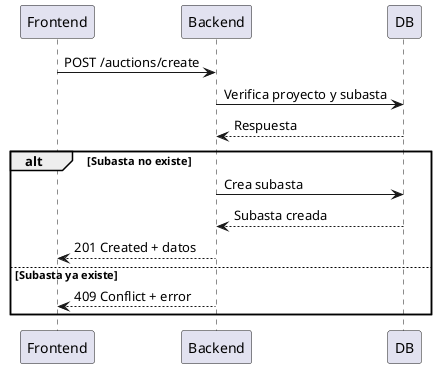 @startuml secuencia-crear-subasta
participant Frontend
participant Backend
participant DB
Frontend -> Backend : POST /auctions/create
Backend -> DB : Verifica proyecto y subasta
DB --> Backend : Respuesta
alt Subasta no existe
    Backend -> DB : Crea subasta
    DB --> Backend : Subasta creada
    Backend --> Frontend : 201 Created + datos
else Subasta ya existe
    Backend --> Frontend : 409 Conflict + error
end
@enduml
